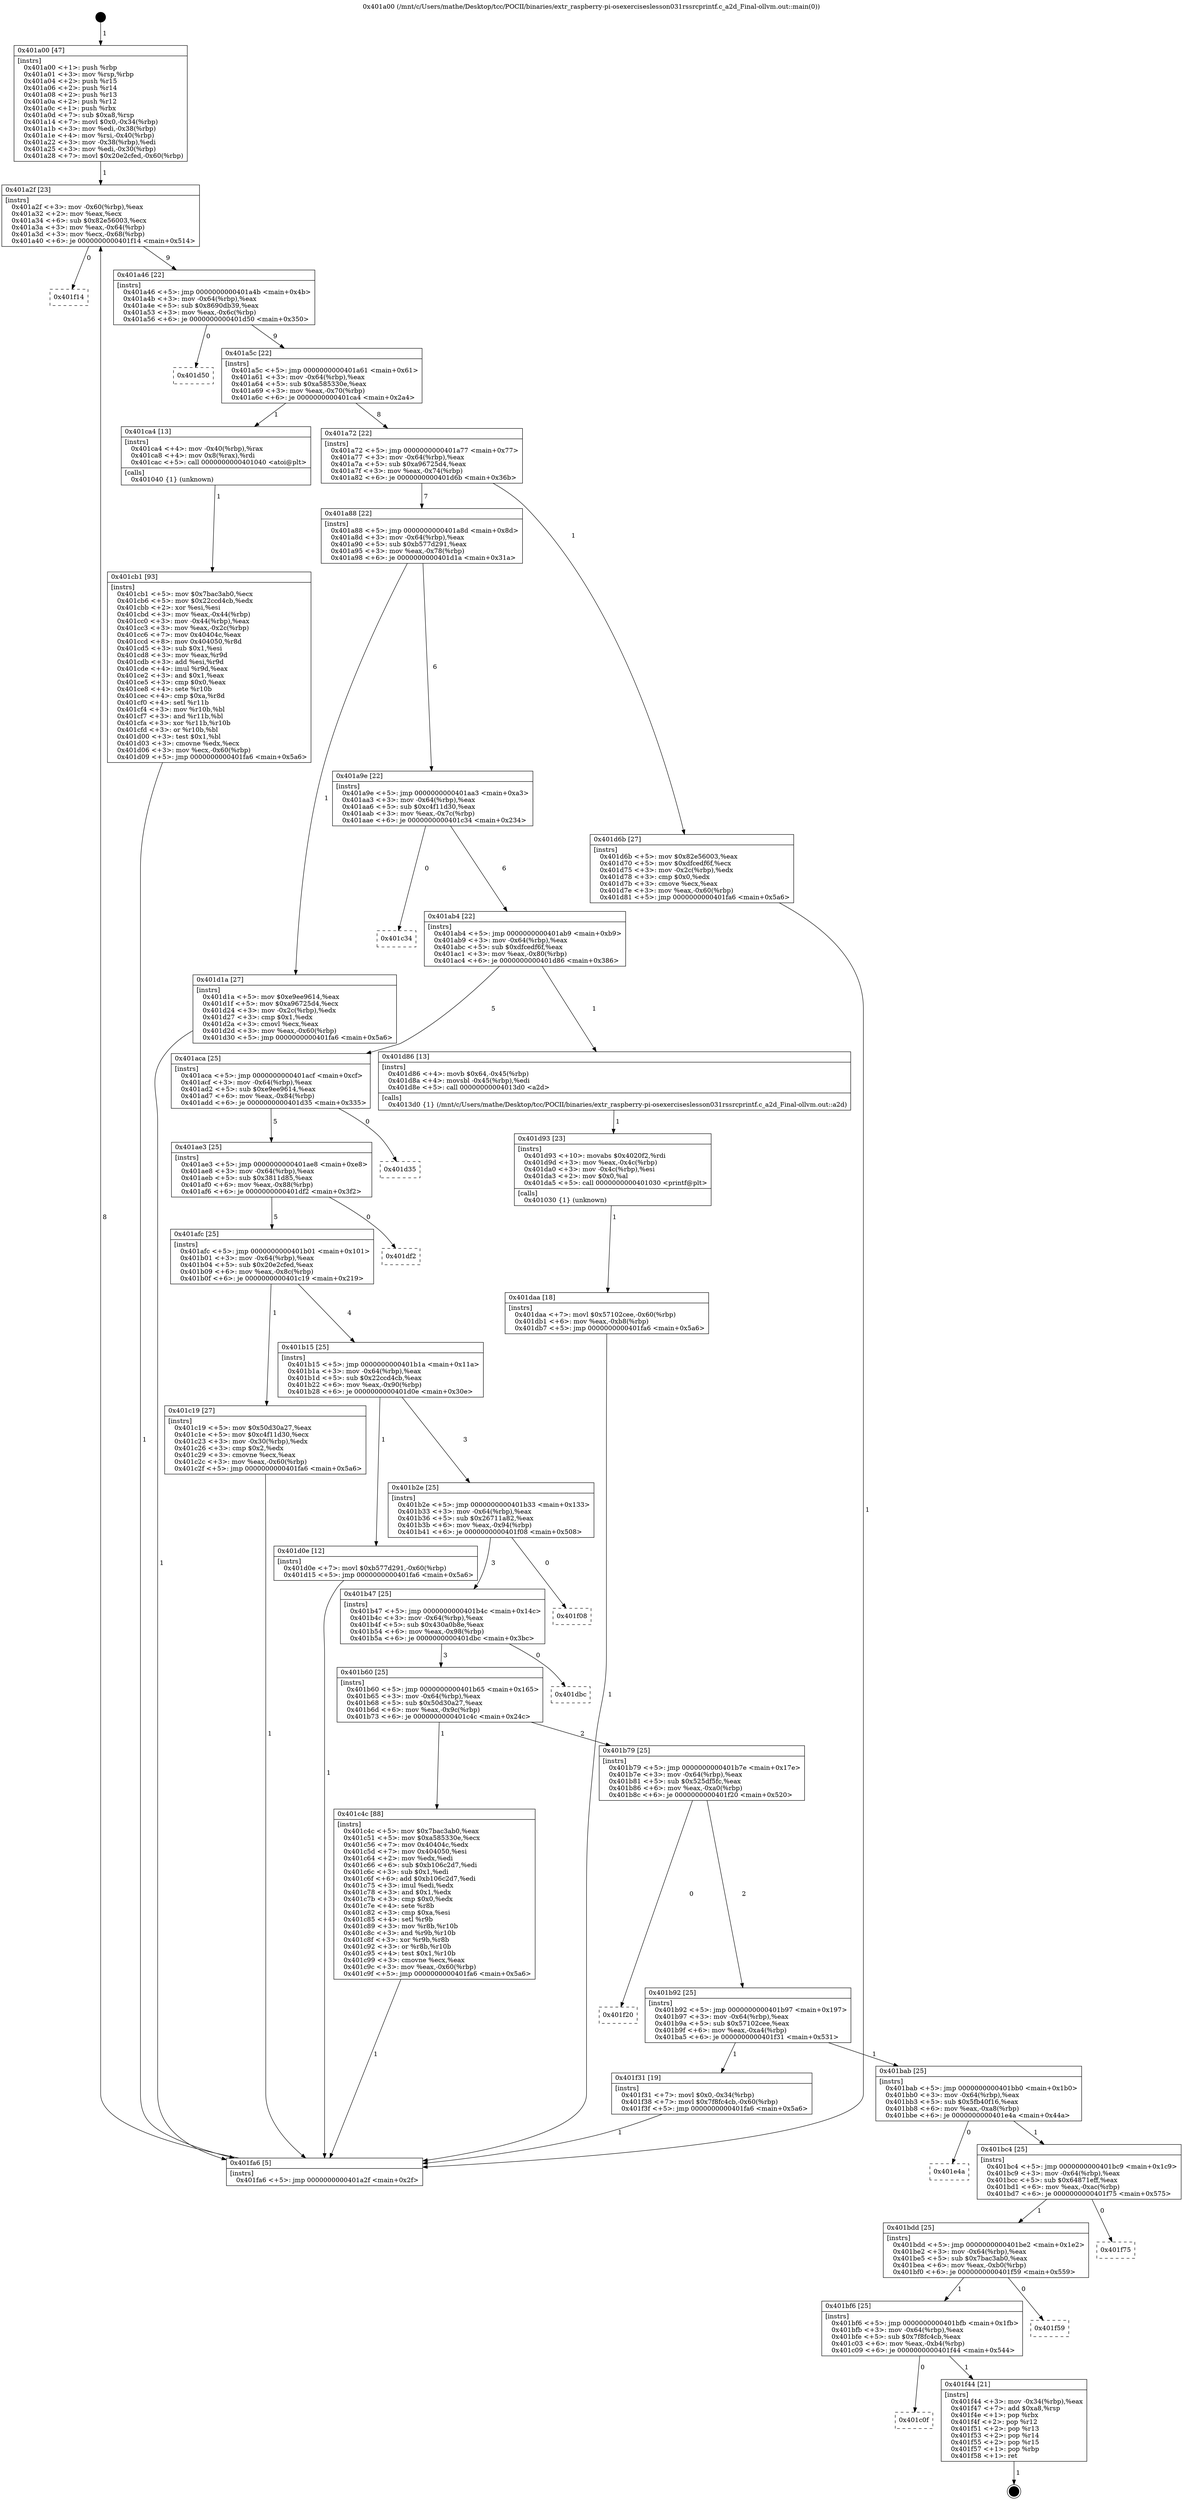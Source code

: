 digraph "0x401a00" {
  label = "0x401a00 (/mnt/c/Users/mathe/Desktop/tcc/POCII/binaries/extr_raspberry-pi-osexerciseslesson031rssrcprintf.c_a2d_Final-ollvm.out::main(0))"
  labelloc = "t"
  node[shape=record]

  Entry [label="",width=0.3,height=0.3,shape=circle,fillcolor=black,style=filled]
  "0x401a2f" [label="{
     0x401a2f [23]\l
     | [instrs]\l
     &nbsp;&nbsp;0x401a2f \<+3\>: mov -0x60(%rbp),%eax\l
     &nbsp;&nbsp;0x401a32 \<+2\>: mov %eax,%ecx\l
     &nbsp;&nbsp;0x401a34 \<+6\>: sub $0x82e56003,%ecx\l
     &nbsp;&nbsp;0x401a3a \<+3\>: mov %eax,-0x64(%rbp)\l
     &nbsp;&nbsp;0x401a3d \<+3\>: mov %ecx,-0x68(%rbp)\l
     &nbsp;&nbsp;0x401a40 \<+6\>: je 0000000000401f14 \<main+0x514\>\l
  }"]
  "0x401f14" [label="{
     0x401f14\l
  }", style=dashed]
  "0x401a46" [label="{
     0x401a46 [22]\l
     | [instrs]\l
     &nbsp;&nbsp;0x401a46 \<+5\>: jmp 0000000000401a4b \<main+0x4b\>\l
     &nbsp;&nbsp;0x401a4b \<+3\>: mov -0x64(%rbp),%eax\l
     &nbsp;&nbsp;0x401a4e \<+5\>: sub $0x8690db39,%eax\l
     &nbsp;&nbsp;0x401a53 \<+3\>: mov %eax,-0x6c(%rbp)\l
     &nbsp;&nbsp;0x401a56 \<+6\>: je 0000000000401d50 \<main+0x350\>\l
  }"]
  Exit [label="",width=0.3,height=0.3,shape=circle,fillcolor=black,style=filled,peripheries=2]
  "0x401d50" [label="{
     0x401d50\l
  }", style=dashed]
  "0x401a5c" [label="{
     0x401a5c [22]\l
     | [instrs]\l
     &nbsp;&nbsp;0x401a5c \<+5\>: jmp 0000000000401a61 \<main+0x61\>\l
     &nbsp;&nbsp;0x401a61 \<+3\>: mov -0x64(%rbp),%eax\l
     &nbsp;&nbsp;0x401a64 \<+5\>: sub $0xa585330e,%eax\l
     &nbsp;&nbsp;0x401a69 \<+3\>: mov %eax,-0x70(%rbp)\l
     &nbsp;&nbsp;0x401a6c \<+6\>: je 0000000000401ca4 \<main+0x2a4\>\l
  }"]
  "0x401c0f" [label="{
     0x401c0f\l
  }", style=dashed]
  "0x401ca4" [label="{
     0x401ca4 [13]\l
     | [instrs]\l
     &nbsp;&nbsp;0x401ca4 \<+4\>: mov -0x40(%rbp),%rax\l
     &nbsp;&nbsp;0x401ca8 \<+4\>: mov 0x8(%rax),%rdi\l
     &nbsp;&nbsp;0x401cac \<+5\>: call 0000000000401040 \<atoi@plt\>\l
     | [calls]\l
     &nbsp;&nbsp;0x401040 \{1\} (unknown)\l
  }"]
  "0x401a72" [label="{
     0x401a72 [22]\l
     | [instrs]\l
     &nbsp;&nbsp;0x401a72 \<+5\>: jmp 0000000000401a77 \<main+0x77\>\l
     &nbsp;&nbsp;0x401a77 \<+3\>: mov -0x64(%rbp),%eax\l
     &nbsp;&nbsp;0x401a7a \<+5\>: sub $0xa96725d4,%eax\l
     &nbsp;&nbsp;0x401a7f \<+3\>: mov %eax,-0x74(%rbp)\l
     &nbsp;&nbsp;0x401a82 \<+6\>: je 0000000000401d6b \<main+0x36b\>\l
  }"]
  "0x401f44" [label="{
     0x401f44 [21]\l
     | [instrs]\l
     &nbsp;&nbsp;0x401f44 \<+3\>: mov -0x34(%rbp),%eax\l
     &nbsp;&nbsp;0x401f47 \<+7\>: add $0xa8,%rsp\l
     &nbsp;&nbsp;0x401f4e \<+1\>: pop %rbx\l
     &nbsp;&nbsp;0x401f4f \<+2\>: pop %r12\l
     &nbsp;&nbsp;0x401f51 \<+2\>: pop %r13\l
     &nbsp;&nbsp;0x401f53 \<+2\>: pop %r14\l
     &nbsp;&nbsp;0x401f55 \<+2\>: pop %r15\l
     &nbsp;&nbsp;0x401f57 \<+1\>: pop %rbp\l
     &nbsp;&nbsp;0x401f58 \<+1\>: ret\l
  }"]
  "0x401d6b" [label="{
     0x401d6b [27]\l
     | [instrs]\l
     &nbsp;&nbsp;0x401d6b \<+5\>: mov $0x82e56003,%eax\l
     &nbsp;&nbsp;0x401d70 \<+5\>: mov $0xdfcedf6f,%ecx\l
     &nbsp;&nbsp;0x401d75 \<+3\>: mov -0x2c(%rbp),%edx\l
     &nbsp;&nbsp;0x401d78 \<+3\>: cmp $0x0,%edx\l
     &nbsp;&nbsp;0x401d7b \<+3\>: cmove %ecx,%eax\l
     &nbsp;&nbsp;0x401d7e \<+3\>: mov %eax,-0x60(%rbp)\l
     &nbsp;&nbsp;0x401d81 \<+5\>: jmp 0000000000401fa6 \<main+0x5a6\>\l
  }"]
  "0x401a88" [label="{
     0x401a88 [22]\l
     | [instrs]\l
     &nbsp;&nbsp;0x401a88 \<+5\>: jmp 0000000000401a8d \<main+0x8d\>\l
     &nbsp;&nbsp;0x401a8d \<+3\>: mov -0x64(%rbp),%eax\l
     &nbsp;&nbsp;0x401a90 \<+5\>: sub $0xb577d291,%eax\l
     &nbsp;&nbsp;0x401a95 \<+3\>: mov %eax,-0x78(%rbp)\l
     &nbsp;&nbsp;0x401a98 \<+6\>: je 0000000000401d1a \<main+0x31a\>\l
  }"]
  "0x401bf6" [label="{
     0x401bf6 [25]\l
     | [instrs]\l
     &nbsp;&nbsp;0x401bf6 \<+5\>: jmp 0000000000401bfb \<main+0x1fb\>\l
     &nbsp;&nbsp;0x401bfb \<+3\>: mov -0x64(%rbp),%eax\l
     &nbsp;&nbsp;0x401bfe \<+5\>: sub $0x7f8fc4cb,%eax\l
     &nbsp;&nbsp;0x401c03 \<+6\>: mov %eax,-0xb4(%rbp)\l
     &nbsp;&nbsp;0x401c09 \<+6\>: je 0000000000401f44 \<main+0x544\>\l
  }"]
  "0x401d1a" [label="{
     0x401d1a [27]\l
     | [instrs]\l
     &nbsp;&nbsp;0x401d1a \<+5\>: mov $0xe9ee9614,%eax\l
     &nbsp;&nbsp;0x401d1f \<+5\>: mov $0xa96725d4,%ecx\l
     &nbsp;&nbsp;0x401d24 \<+3\>: mov -0x2c(%rbp),%edx\l
     &nbsp;&nbsp;0x401d27 \<+3\>: cmp $0x1,%edx\l
     &nbsp;&nbsp;0x401d2a \<+3\>: cmovl %ecx,%eax\l
     &nbsp;&nbsp;0x401d2d \<+3\>: mov %eax,-0x60(%rbp)\l
     &nbsp;&nbsp;0x401d30 \<+5\>: jmp 0000000000401fa6 \<main+0x5a6\>\l
  }"]
  "0x401a9e" [label="{
     0x401a9e [22]\l
     | [instrs]\l
     &nbsp;&nbsp;0x401a9e \<+5\>: jmp 0000000000401aa3 \<main+0xa3\>\l
     &nbsp;&nbsp;0x401aa3 \<+3\>: mov -0x64(%rbp),%eax\l
     &nbsp;&nbsp;0x401aa6 \<+5\>: sub $0xc4f11d30,%eax\l
     &nbsp;&nbsp;0x401aab \<+3\>: mov %eax,-0x7c(%rbp)\l
     &nbsp;&nbsp;0x401aae \<+6\>: je 0000000000401c34 \<main+0x234\>\l
  }"]
  "0x401f59" [label="{
     0x401f59\l
  }", style=dashed]
  "0x401c34" [label="{
     0x401c34\l
  }", style=dashed]
  "0x401ab4" [label="{
     0x401ab4 [22]\l
     | [instrs]\l
     &nbsp;&nbsp;0x401ab4 \<+5\>: jmp 0000000000401ab9 \<main+0xb9\>\l
     &nbsp;&nbsp;0x401ab9 \<+3\>: mov -0x64(%rbp),%eax\l
     &nbsp;&nbsp;0x401abc \<+5\>: sub $0xdfcedf6f,%eax\l
     &nbsp;&nbsp;0x401ac1 \<+3\>: mov %eax,-0x80(%rbp)\l
     &nbsp;&nbsp;0x401ac4 \<+6\>: je 0000000000401d86 \<main+0x386\>\l
  }"]
  "0x401bdd" [label="{
     0x401bdd [25]\l
     | [instrs]\l
     &nbsp;&nbsp;0x401bdd \<+5\>: jmp 0000000000401be2 \<main+0x1e2\>\l
     &nbsp;&nbsp;0x401be2 \<+3\>: mov -0x64(%rbp),%eax\l
     &nbsp;&nbsp;0x401be5 \<+5\>: sub $0x7bac3ab0,%eax\l
     &nbsp;&nbsp;0x401bea \<+6\>: mov %eax,-0xb0(%rbp)\l
     &nbsp;&nbsp;0x401bf0 \<+6\>: je 0000000000401f59 \<main+0x559\>\l
  }"]
  "0x401d86" [label="{
     0x401d86 [13]\l
     | [instrs]\l
     &nbsp;&nbsp;0x401d86 \<+4\>: movb $0x64,-0x45(%rbp)\l
     &nbsp;&nbsp;0x401d8a \<+4\>: movsbl -0x45(%rbp),%edi\l
     &nbsp;&nbsp;0x401d8e \<+5\>: call 00000000004013d0 \<a2d\>\l
     | [calls]\l
     &nbsp;&nbsp;0x4013d0 \{1\} (/mnt/c/Users/mathe/Desktop/tcc/POCII/binaries/extr_raspberry-pi-osexerciseslesson031rssrcprintf.c_a2d_Final-ollvm.out::a2d)\l
  }"]
  "0x401aca" [label="{
     0x401aca [25]\l
     | [instrs]\l
     &nbsp;&nbsp;0x401aca \<+5\>: jmp 0000000000401acf \<main+0xcf\>\l
     &nbsp;&nbsp;0x401acf \<+3\>: mov -0x64(%rbp),%eax\l
     &nbsp;&nbsp;0x401ad2 \<+5\>: sub $0xe9ee9614,%eax\l
     &nbsp;&nbsp;0x401ad7 \<+6\>: mov %eax,-0x84(%rbp)\l
     &nbsp;&nbsp;0x401add \<+6\>: je 0000000000401d35 \<main+0x335\>\l
  }"]
  "0x401f75" [label="{
     0x401f75\l
  }", style=dashed]
  "0x401d35" [label="{
     0x401d35\l
  }", style=dashed]
  "0x401ae3" [label="{
     0x401ae3 [25]\l
     | [instrs]\l
     &nbsp;&nbsp;0x401ae3 \<+5\>: jmp 0000000000401ae8 \<main+0xe8\>\l
     &nbsp;&nbsp;0x401ae8 \<+3\>: mov -0x64(%rbp),%eax\l
     &nbsp;&nbsp;0x401aeb \<+5\>: sub $0x3811d85,%eax\l
     &nbsp;&nbsp;0x401af0 \<+6\>: mov %eax,-0x88(%rbp)\l
     &nbsp;&nbsp;0x401af6 \<+6\>: je 0000000000401df2 \<main+0x3f2\>\l
  }"]
  "0x401bc4" [label="{
     0x401bc4 [25]\l
     | [instrs]\l
     &nbsp;&nbsp;0x401bc4 \<+5\>: jmp 0000000000401bc9 \<main+0x1c9\>\l
     &nbsp;&nbsp;0x401bc9 \<+3\>: mov -0x64(%rbp),%eax\l
     &nbsp;&nbsp;0x401bcc \<+5\>: sub $0x64871eff,%eax\l
     &nbsp;&nbsp;0x401bd1 \<+6\>: mov %eax,-0xac(%rbp)\l
     &nbsp;&nbsp;0x401bd7 \<+6\>: je 0000000000401f75 \<main+0x575\>\l
  }"]
  "0x401df2" [label="{
     0x401df2\l
  }", style=dashed]
  "0x401afc" [label="{
     0x401afc [25]\l
     | [instrs]\l
     &nbsp;&nbsp;0x401afc \<+5\>: jmp 0000000000401b01 \<main+0x101\>\l
     &nbsp;&nbsp;0x401b01 \<+3\>: mov -0x64(%rbp),%eax\l
     &nbsp;&nbsp;0x401b04 \<+5\>: sub $0x20e2cfed,%eax\l
     &nbsp;&nbsp;0x401b09 \<+6\>: mov %eax,-0x8c(%rbp)\l
     &nbsp;&nbsp;0x401b0f \<+6\>: je 0000000000401c19 \<main+0x219\>\l
  }"]
  "0x401e4a" [label="{
     0x401e4a\l
  }", style=dashed]
  "0x401c19" [label="{
     0x401c19 [27]\l
     | [instrs]\l
     &nbsp;&nbsp;0x401c19 \<+5\>: mov $0x50d30a27,%eax\l
     &nbsp;&nbsp;0x401c1e \<+5\>: mov $0xc4f11d30,%ecx\l
     &nbsp;&nbsp;0x401c23 \<+3\>: mov -0x30(%rbp),%edx\l
     &nbsp;&nbsp;0x401c26 \<+3\>: cmp $0x2,%edx\l
     &nbsp;&nbsp;0x401c29 \<+3\>: cmovne %ecx,%eax\l
     &nbsp;&nbsp;0x401c2c \<+3\>: mov %eax,-0x60(%rbp)\l
     &nbsp;&nbsp;0x401c2f \<+5\>: jmp 0000000000401fa6 \<main+0x5a6\>\l
  }"]
  "0x401b15" [label="{
     0x401b15 [25]\l
     | [instrs]\l
     &nbsp;&nbsp;0x401b15 \<+5\>: jmp 0000000000401b1a \<main+0x11a\>\l
     &nbsp;&nbsp;0x401b1a \<+3\>: mov -0x64(%rbp),%eax\l
     &nbsp;&nbsp;0x401b1d \<+5\>: sub $0x22ccd4cb,%eax\l
     &nbsp;&nbsp;0x401b22 \<+6\>: mov %eax,-0x90(%rbp)\l
     &nbsp;&nbsp;0x401b28 \<+6\>: je 0000000000401d0e \<main+0x30e\>\l
  }"]
  "0x401fa6" [label="{
     0x401fa6 [5]\l
     | [instrs]\l
     &nbsp;&nbsp;0x401fa6 \<+5\>: jmp 0000000000401a2f \<main+0x2f\>\l
  }"]
  "0x401a00" [label="{
     0x401a00 [47]\l
     | [instrs]\l
     &nbsp;&nbsp;0x401a00 \<+1\>: push %rbp\l
     &nbsp;&nbsp;0x401a01 \<+3\>: mov %rsp,%rbp\l
     &nbsp;&nbsp;0x401a04 \<+2\>: push %r15\l
     &nbsp;&nbsp;0x401a06 \<+2\>: push %r14\l
     &nbsp;&nbsp;0x401a08 \<+2\>: push %r13\l
     &nbsp;&nbsp;0x401a0a \<+2\>: push %r12\l
     &nbsp;&nbsp;0x401a0c \<+1\>: push %rbx\l
     &nbsp;&nbsp;0x401a0d \<+7\>: sub $0xa8,%rsp\l
     &nbsp;&nbsp;0x401a14 \<+7\>: movl $0x0,-0x34(%rbp)\l
     &nbsp;&nbsp;0x401a1b \<+3\>: mov %edi,-0x38(%rbp)\l
     &nbsp;&nbsp;0x401a1e \<+4\>: mov %rsi,-0x40(%rbp)\l
     &nbsp;&nbsp;0x401a22 \<+3\>: mov -0x38(%rbp),%edi\l
     &nbsp;&nbsp;0x401a25 \<+3\>: mov %edi,-0x30(%rbp)\l
     &nbsp;&nbsp;0x401a28 \<+7\>: movl $0x20e2cfed,-0x60(%rbp)\l
  }"]
  "0x401bab" [label="{
     0x401bab [25]\l
     | [instrs]\l
     &nbsp;&nbsp;0x401bab \<+5\>: jmp 0000000000401bb0 \<main+0x1b0\>\l
     &nbsp;&nbsp;0x401bb0 \<+3\>: mov -0x64(%rbp),%eax\l
     &nbsp;&nbsp;0x401bb3 \<+5\>: sub $0x5fb40f16,%eax\l
     &nbsp;&nbsp;0x401bb8 \<+6\>: mov %eax,-0xa8(%rbp)\l
     &nbsp;&nbsp;0x401bbe \<+6\>: je 0000000000401e4a \<main+0x44a\>\l
  }"]
  "0x401d0e" [label="{
     0x401d0e [12]\l
     | [instrs]\l
     &nbsp;&nbsp;0x401d0e \<+7\>: movl $0xb577d291,-0x60(%rbp)\l
     &nbsp;&nbsp;0x401d15 \<+5\>: jmp 0000000000401fa6 \<main+0x5a6\>\l
  }"]
  "0x401b2e" [label="{
     0x401b2e [25]\l
     | [instrs]\l
     &nbsp;&nbsp;0x401b2e \<+5\>: jmp 0000000000401b33 \<main+0x133\>\l
     &nbsp;&nbsp;0x401b33 \<+3\>: mov -0x64(%rbp),%eax\l
     &nbsp;&nbsp;0x401b36 \<+5\>: sub $0x26711a82,%eax\l
     &nbsp;&nbsp;0x401b3b \<+6\>: mov %eax,-0x94(%rbp)\l
     &nbsp;&nbsp;0x401b41 \<+6\>: je 0000000000401f08 \<main+0x508\>\l
  }"]
  "0x401f31" [label="{
     0x401f31 [19]\l
     | [instrs]\l
     &nbsp;&nbsp;0x401f31 \<+7\>: movl $0x0,-0x34(%rbp)\l
     &nbsp;&nbsp;0x401f38 \<+7\>: movl $0x7f8fc4cb,-0x60(%rbp)\l
     &nbsp;&nbsp;0x401f3f \<+5\>: jmp 0000000000401fa6 \<main+0x5a6\>\l
  }"]
  "0x401f08" [label="{
     0x401f08\l
  }", style=dashed]
  "0x401b47" [label="{
     0x401b47 [25]\l
     | [instrs]\l
     &nbsp;&nbsp;0x401b47 \<+5\>: jmp 0000000000401b4c \<main+0x14c\>\l
     &nbsp;&nbsp;0x401b4c \<+3\>: mov -0x64(%rbp),%eax\l
     &nbsp;&nbsp;0x401b4f \<+5\>: sub $0x430a0b8e,%eax\l
     &nbsp;&nbsp;0x401b54 \<+6\>: mov %eax,-0x98(%rbp)\l
     &nbsp;&nbsp;0x401b5a \<+6\>: je 0000000000401dbc \<main+0x3bc\>\l
  }"]
  "0x401b92" [label="{
     0x401b92 [25]\l
     | [instrs]\l
     &nbsp;&nbsp;0x401b92 \<+5\>: jmp 0000000000401b97 \<main+0x197\>\l
     &nbsp;&nbsp;0x401b97 \<+3\>: mov -0x64(%rbp),%eax\l
     &nbsp;&nbsp;0x401b9a \<+5\>: sub $0x57102cee,%eax\l
     &nbsp;&nbsp;0x401b9f \<+6\>: mov %eax,-0xa4(%rbp)\l
     &nbsp;&nbsp;0x401ba5 \<+6\>: je 0000000000401f31 \<main+0x531\>\l
  }"]
  "0x401dbc" [label="{
     0x401dbc\l
  }", style=dashed]
  "0x401b60" [label="{
     0x401b60 [25]\l
     | [instrs]\l
     &nbsp;&nbsp;0x401b60 \<+5\>: jmp 0000000000401b65 \<main+0x165\>\l
     &nbsp;&nbsp;0x401b65 \<+3\>: mov -0x64(%rbp),%eax\l
     &nbsp;&nbsp;0x401b68 \<+5\>: sub $0x50d30a27,%eax\l
     &nbsp;&nbsp;0x401b6d \<+6\>: mov %eax,-0x9c(%rbp)\l
     &nbsp;&nbsp;0x401b73 \<+6\>: je 0000000000401c4c \<main+0x24c\>\l
  }"]
  "0x401f20" [label="{
     0x401f20\l
  }", style=dashed]
  "0x401c4c" [label="{
     0x401c4c [88]\l
     | [instrs]\l
     &nbsp;&nbsp;0x401c4c \<+5\>: mov $0x7bac3ab0,%eax\l
     &nbsp;&nbsp;0x401c51 \<+5\>: mov $0xa585330e,%ecx\l
     &nbsp;&nbsp;0x401c56 \<+7\>: mov 0x40404c,%edx\l
     &nbsp;&nbsp;0x401c5d \<+7\>: mov 0x404050,%esi\l
     &nbsp;&nbsp;0x401c64 \<+2\>: mov %edx,%edi\l
     &nbsp;&nbsp;0x401c66 \<+6\>: sub $0xb106c2d7,%edi\l
     &nbsp;&nbsp;0x401c6c \<+3\>: sub $0x1,%edi\l
     &nbsp;&nbsp;0x401c6f \<+6\>: add $0xb106c2d7,%edi\l
     &nbsp;&nbsp;0x401c75 \<+3\>: imul %edi,%edx\l
     &nbsp;&nbsp;0x401c78 \<+3\>: and $0x1,%edx\l
     &nbsp;&nbsp;0x401c7b \<+3\>: cmp $0x0,%edx\l
     &nbsp;&nbsp;0x401c7e \<+4\>: sete %r8b\l
     &nbsp;&nbsp;0x401c82 \<+3\>: cmp $0xa,%esi\l
     &nbsp;&nbsp;0x401c85 \<+4\>: setl %r9b\l
     &nbsp;&nbsp;0x401c89 \<+3\>: mov %r8b,%r10b\l
     &nbsp;&nbsp;0x401c8c \<+3\>: and %r9b,%r10b\l
     &nbsp;&nbsp;0x401c8f \<+3\>: xor %r9b,%r8b\l
     &nbsp;&nbsp;0x401c92 \<+3\>: or %r8b,%r10b\l
     &nbsp;&nbsp;0x401c95 \<+4\>: test $0x1,%r10b\l
     &nbsp;&nbsp;0x401c99 \<+3\>: cmovne %ecx,%eax\l
     &nbsp;&nbsp;0x401c9c \<+3\>: mov %eax,-0x60(%rbp)\l
     &nbsp;&nbsp;0x401c9f \<+5\>: jmp 0000000000401fa6 \<main+0x5a6\>\l
  }"]
  "0x401b79" [label="{
     0x401b79 [25]\l
     | [instrs]\l
     &nbsp;&nbsp;0x401b79 \<+5\>: jmp 0000000000401b7e \<main+0x17e\>\l
     &nbsp;&nbsp;0x401b7e \<+3\>: mov -0x64(%rbp),%eax\l
     &nbsp;&nbsp;0x401b81 \<+5\>: sub $0x525df5fc,%eax\l
     &nbsp;&nbsp;0x401b86 \<+6\>: mov %eax,-0xa0(%rbp)\l
     &nbsp;&nbsp;0x401b8c \<+6\>: je 0000000000401f20 \<main+0x520\>\l
  }"]
  "0x401cb1" [label="{
     0x401cb1 [93]\l
     | [instrs]\l
     &nbsp;&nbsp;0x401cb1 \<+5\>: mov $0x7bac3ab0,%ecx\l
     &nbsp;&nbsp;0x401cb6 \<+5\>: mov $0x22ccd4cb,%edx\l
     &nbsp;&nbsp;0x401cbb \<+2\>: xor %esi,%esi\l
     &nbsp;&nbsp;0x401cbd \<+3\>: mov %eax,-0x44(%rbp)\l
     &nbsp;&nbsp;0x401cc0 \<+3\>: mov -0x44(%rbp),%eax\l
     &nbsp;&nbsp;0x401cc3 \<+3\>: mov %eax,-0x2c(%rbp)\l
     &nbsp;&nbsp;0x401cc6 \<+7\>: mov 0x40404c,%eax\l
     &nbsp;&nbsp;0x401ccd \<+8\>: mov 0x404050,%r8d\l
     &nbsp;&nbsp;0x401cd5 \<+3\>: sub $0x1,%esi\l
     &nbsp;&nbsp;0x401cd8 \<+3\>: mov %eax,%r9d\l
     &nbsp;&nbsp;0x401cdb \<+3\>: add %esi,%r9d\l
     &nbsp;&nbsp;0x401cde \<+4\>: imul %r9d,%eax\l
     &nbsp;&nbsp;0x401ce2 \<+3\>: and $0x1,%eax\l
     &nbsp;&nbsp;0x401ce5 \<+3\>: cmp $0x0,%eax\l
     &nbsp;&nbsp;0x401ce8 \<+4\>: sete %r10b\l
     &nbsp;&nbsp;0x401cec \<+4\>: cmp $0xa,%r8d\l
     &nbsp;&nbsp;0x401cf0 \<+4\>: setl %r11b\l
     &nbsp;&nbsp;0x401cf4 \<+3\>: mov %r10b,%bl\l
     &nbsp;&nbsp;0x401cf7 \<+3\>: and %r11b,%bl\l
     &nbsp;&nbsp;0x401cfa \<+3\>: xor %r11b,%r10b\l
     &nbsp;&nbsp;0x401cfd \<+3\>: or %r10b,%bl\l
     &nbsp;&nbsp;0x401d00 \<+3\>: test $0x1,%bl\l
     &nbsp;&nbsp;0x401d03 \<+3\>: cmovne %edx,%ecx\l
     &nbsp;&nbsp;0x401d06 \<+3\>: mov %ecx,-0x60(%rbp)\l
     &nbsp;&nbsp;0x401d09 \<+5\>: jmp 0000000000401fa6 \<main+0x5a6\>\l
  }"]
  "0x401d93" [label="{
     0x401d93 [23]\l
     | [instrs]\l
     &nbsp;&nbsp;0x401d93 \<+10\>: movabs $0x4020f2,%rdi\l
     &nbsp;&nbsp;0x401d9d \<+3\>: mov %eax,-0x4c(%rbp)\l
     &nbsp;&nbsp;0x401da0 \<+3\>: mov -0x4c(%rbp),%esi\l
     &nbsp;&nbsp;0x401da3 \<+2\>: mov $0x0,%al\l
     &nbsp;&nbsp;0x401da5 \<+5\>: call 0000000000401030 \<printf@plt\>\l
     | [calls]\l
     &nbsp;&nbsp;0x401030 \{1\} (unknown)\l
  }"]
  "0x401daa" [label="{
     0x401daa [18]\l
     | [instrs]\l
     &nbsp;&nbsp;0x401daa \<+7\>: movl $0x57102cee,-0x60(%rbp)\l
     &nbsp;&nbsp;0x401db1 \<+6\>: mov %eax,-0xb8(%rbp)\l
     &nbsp;&nbsp;0x401db7 \<+5\>: jmp 0000000000401fa6 \<main+0x5a6\>\l
  }"]
  Entry -> "0x401a00" [label=" 1"]
  "0x401a2f" -> "0x401f14" [label=" 0"]
  "0x401a2f" -> "0x401a46" [label=" 9"]
  "0x401f44" -> Exit [label=" 1"]
  "0x401a46" -> "0x401d50" [label=" 0"]
  "0x401a46" -> "0x401a5c" [label=" 9"]
  "0x401bf6" -> "0x401c0f" [label=" 0"]
  "0x401a5c" -> "0x401ca4" [label=" 1"]
  "0x401a5c" -> "0x401a72" [label=" 8"]
  "0x401bf6" -> "0x401f44" [label=" 1"]
  "0x401a72" -> "0x401d6b" [label=" 1"]
  "0x401a72" -> "0x401a88" [label=" 7"]
  "0x401bdd" -> "0x401bf6" [label=" 1"]
  "0x401a88" -> "0x401d1a" [label=" 1"]
  "0x401a88" -> "0x401a9e" [label=" 6"]
  "0x401bdd" -> "0x401f59" [label=" 0"]
  "0x401a9e" -> "0x401c34" [label=" 0"]
  "0x401a9e" -> "0x401ab4" [label=" 6"]
  "0x401bc4" -> "0x401bdd" [label=" 1"]
  "0x401ab4" -> "0x401d86" [label=" 1"]
  "0x401ab4" -> "0x401aca" [label=" 5"]
  "0x401bc4" -> "0x401f75" [label=" 0"]
  "0x401aca" -> "0x401d35" [label=" 0"]
  "0x401aca" -> "0x401ae3" [label=" 5"]
  "0x401bab" -> "0x401bc4" [label=" 1"]
  "0x401ae3" -> "0x401df2" [label=" 0"]
  "0x401ae3" -> "0x401afc" [label=" 5"]
  "0x401bab" -> "0x401e4a" [label=" 0"]
  "0x401afc" -> "0x401c19" [label=" 1"]
  "0x401afc" -> "0x401b15" [label=" 4"]
  "0x401c19" -> "0x401fa6" [label=" 1"]
  "0x401a00" -> "0x401a2f" [label=" 1"]
  "0x401fa6" -> "0x401a2f" [label=" 8"]
  "0x401f31" -> "0x401fa6" [label=" 1"]
  "0x401b15" -> "0x401d0e" [label=" 1"]
  "0x401b15" -> "0x401b2e" [label=" 3"]
  "0x401b92" -> "0x401bab" [label=" 1"]
  "0x401b2e" -> "0x401f08" [label=" 0"]
  "0x401b2e" -> "0x401b47" [label=" 3"]
  "0x401b92" -> "0x401f31" [label=" 1"]
  "0x401b47" -> "0x401dbc" [label=" 0"]
  "0x401b47" -> "0x401b60" [label=" 3"]
  "0x401b79" -> "0x401b92" [label=" 2"]
  "0x401b60" -> "0x401c4c" [label=" 1"]
  "0x401b60" -> "0x401b79" [label=" 2"]
  "0x401c4c" -> "0x401fa6" [label=" 1"]
  "0x401ca4" -> "0x401cb1" [label=" 1"]
  "0x401cb1" -> "0x401fa6" [label=" 1"]
  "0x401d0e" -> "0x401fa6" [label=" 1"]
  "0x401d1a" -> "0x401fa6" [label=" 1"]
  "0x401d6b" -> "0x401fa6" [label=" 1"]
  "0x401d86" -> "0x401d93" [label=" 1"]
  "0x401d93" -> "0x401daa" [label=" 1"]
  "0x401daa" -> "0x401fa6" [label=" 1"]
  "0x401b79" -> "0x401f20" [label=" 0"]
}

